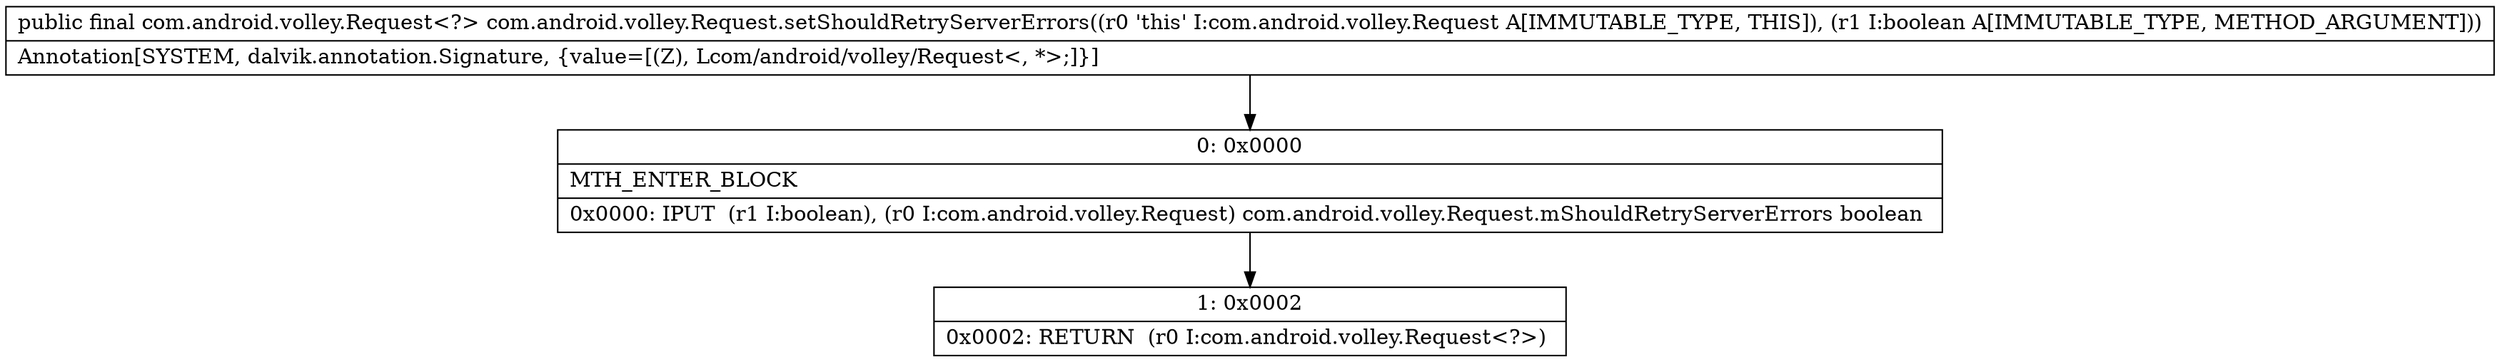 digraph "CFG forcom.android.volley.Request.setShouldRetryServerErrors(Z)Lcom\/android\/volley\/Request;" {
Node_0 [shape=record,label="{0\:\ 0x0000|MTH_ENTER_BLOCK\l|0x0000: IPUT  (r1 I:boolean), (r0 I:com.android.volley.Request) com.android.volley.Request.mShouldRetryServerErrors boolean \l}"];
Node_1 [shape=record,label="{1\:\ 0x0002|0x0002: RETURN  (r0 I:com.android.volley.Request\<?\>) \l}"];
MethodNode[shape=record,label="{public final com.android.volley.Request\<?\> com.android.volley.Request.setShouldRetryServerErrors((r0 'this' I:com.android.volley.Request A[IMMUTABLE_TYPE, THIS]), (r1 I:boolean A[IMMUTABLE_TYPE, METHOD_ARGUMENT]))  | Annotation[SYSTEM, dalvik.annotation.Signature, \{value=[(Z), Lcom\/android\/volley\/Request\<, *\>;]\}]\l}"];
MethodNode -> Node_0;
Node_0 -> Node_1;
}

